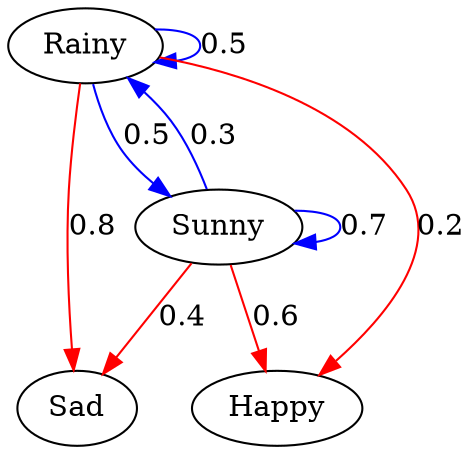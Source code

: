 digraph  {
Rainy;
Sunny;
Sad;
Happy;
Rainy -> Rainy  [color=blue, key=0, label="0.5", weight="0.5"];
Rainy -> Sunny  [color=blue, key=0, label="0.5", weight="0.5"];
Rainy -> Sad  [color=red, key=0, label="0.8", weight="0.8"];
Rainy -> Happy  [color=red, key=0, label="0.2", weight="0.2"];
Sunny -> Rainy  [color=blue, key=0, label="0.3", weight="0.3"];
Sunny -> Sunny  [color=blue, key=0, label="0.7", weight="0.7"];
Sunny -> Sad  [color=red, key=0, label="0.4", weight="0.4"];
Sunny -> Happy  [color=red, key=0, label="0.6", weight="0.6"];
}

